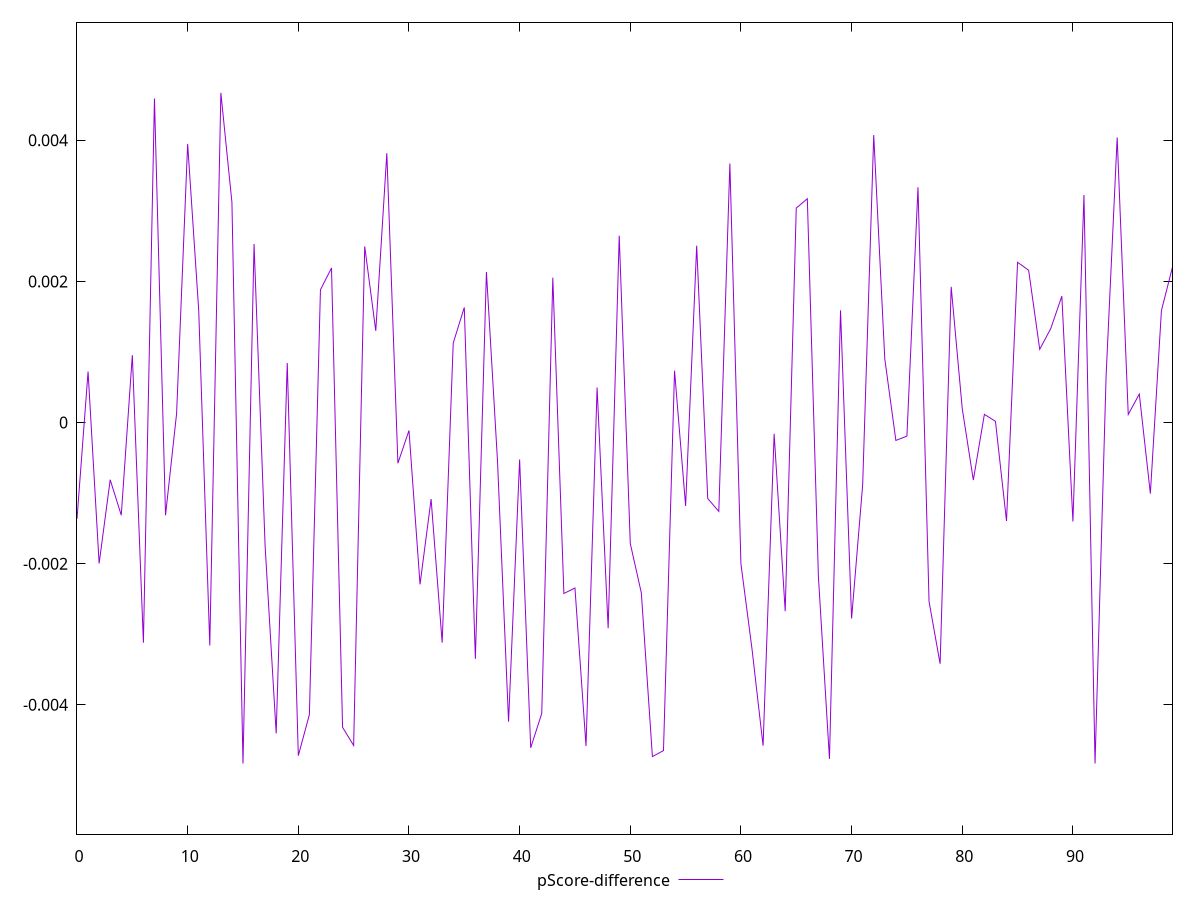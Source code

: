 reset

$pScoreDifference <<EOF
0 -0.001365341164626499
1 0.0007233554024200783
2 -0.001996466931329155
3 -0.000809929414082089
4 -0.0013123269606337695
5 0.000956173301036034
6 -0.0031199120185404494
7 0.004592850099710444
8 -0.001313442851085589
9 0.0001277948393291206
10 0.003949426919726662
11 0.0015901157479695227
12 -0.003159203958803647
13 0.0046730136681506496
14 0.003122036299043951
15 -0.004832137871719655
16 0.0025316012433795887
17 -0.0017509680325485943
18 -0.004403949142828267
19 0.0008451362367509763
20 -0.004719887605963313
21 -0.004138774540552892
22 0.0018822753350231647
23 0.0021912340767867855
24 -0.004319035494313894
25 -0.004576043691624787
26 0.0024967810665625922
27 0.001300624800499306
28 0.003818150303821266
29 -0.0005754793186211193
30 -0.00011214812514503958
31 -0.0022924310003977766
32 -0.0010837493685094124
33 -0.003118217717363869
34 0.0011274083206291863
35 0.0016322029941581162
36 -0.0033476857410995597
37 0.0021343506428976866
38 -0.0005432860647158755
39 -0.004237734927487247
40 -0.0005227527462355885
41 -0.004608797769888318
42 -0.004120932323383841
43 0.0020534601659671914
44 -0.002421783614716344
45 -0.002343665145366769
46 -0.004583829069831236
47 0.0004968692927300733
48 -0.0029144755265889666
49 0.0026492976747423125
50 -0.0017140381923496095
51 -0.002413913713902094
52 -0.004732650478543099
53 -0.004647901225464435
54 0.0007352345244503455
55 -0.001181269154885145
56 0.0025070989784832243
57 -0.0010759506060976642
58 -0.0012582165008571122
59 0.0036711994542837356
60 -0.002002448472148255
61 -0.0032080418512080433
62 -0.004578894547433765
63 -0.00015808181614052064
64 -0.0026721502544341247
65 0.0030403867225877734
66 0.003172872550138983
67 -0.0021791322738454744
68 -0.0047665959220850596
69 0.0015912090852142624
70 -0.0027763585648004074
71 -0.0008827863030159699
72 0.0040754167050165435
73 0.0009023446693684489
74 -0.0002527628007366056
75 -0.00019074244877947955
76 0.0033347238218627284
77 -0.00253706898394368
78 -0.0034177461655009456
79 0.0019242735248087284
80 0.00019793217517483086
81 -0.0008143776394081703
82 0.00011674643624381975
83 0.00001837785825442584
84 -0.0013946354413633122
85 0.0022717648152980052
86 0.0021591173772801397
87 0.0010390728480145217
88 0.0013329419944054788
89 0.0017922360308099128
90 -0.0014017667483460228
91 0.0032252438367254
92 -0.004831073429044652
93 0.0006631619408681289
94 0.004040335921738358
95 0.0001145366526742464
96 0.00040482860273372
97 -0.0010063373250415175
98 0.0015879290475592223
99 0.0022053848049270464
EOF

set key outside below
set xrange [0:99]
set yrange [-0.005832137871719655:0.00567301366815065]
set trange [-0.005832137871719655:0.00567301366815065]
set terminal svg size 640, 500 enhanced background rgb 'white'
set output "report_00018_2021-02-10T15-25-16.877Z/mainthread-work-breakdown/samples/pages/pScore-difference/values.svg"

plot $pScoreDifference title "pScore-difference" with line

reset
